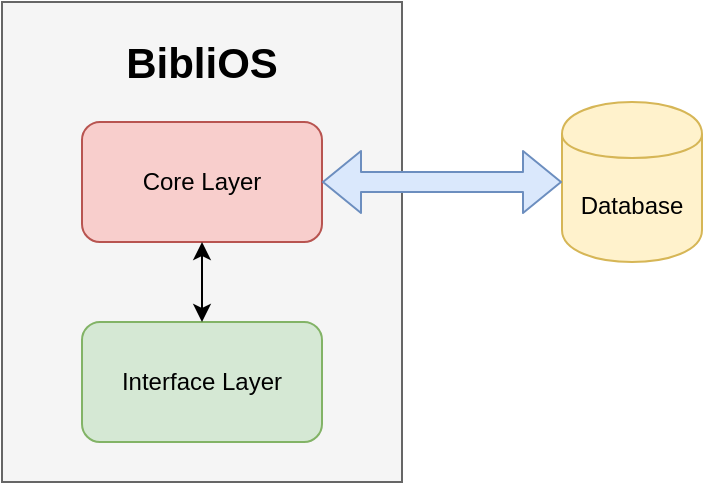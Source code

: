 <mxfile version="12.1.3" type="device" pages="1"><diagram id="fxeIoaeAtMZydRQm6szW" name="Page-1"><mxGraphModel dx="854" dy="450" grid="1" gridSize="10" guides="1" tooltips="1" connect="1" arrows="1" fold="1" page="1" pageScale="1" pageWidth="827" pageHeight="1169" math="0" shadow="0"><root><mxCell id="0"/><mxCell id="1" parent="0"/><mxCell id="jY-9VCCQuMbnVD5AjSvG-3" value="" style="rounded=0;whiteSpace=wrap;html=1;fillColor=#f5f5f5;strokeColor=#666666;fontColor=#333333;" vertex="1" parent="1"><mxGeometry x="240" y="120" width="200" height="240" as="geometry"/></mxCell><mxCell id="jY-9VCCQuMbnVD5AjSvG-1" value="&lt;div&gt;Interface Layer&lt;/div&gt;" style="rounded=1;whiteSpace=wrap;html=1;fillColor=#d5e8d4;strokeColor=#82b366;" vertex="1" parent="1"><mxGeometry x="280" y="280" width="120" height="60" as="geometry"/></mxCell><mxCell id="jY-9VCCQuMbnVD5AjSvG-2" value="Core Layer" style="rounded=1;whiteSpace=wrap;html=1;fillColor=#f8cecc;strokeColor=#b85450;" vertex="1" parent="1"><mxGeometry x="280" y="180" width="120" height="60" as="geometry"/></mxCell><mxCell id="jY-9VCCQuMbnVD5AjSvG-4" value="Database" style="shape=cylinder;whiteSpace=wrap;html=1;boundedLbl=1;backgroundOutline=1;fillColor=#fff2cc;strokeColor=#d6b656;" vertex="1" parent="1"><mxGeometry x="520" y="170" width="70" height="80" as="geometry"/></mxCell><mxCell id="jY-9VCCQuMbnVD5AjSvG-5" value="&lt;b&gt;&lt;font style=&quot;font-size: 21px&quot;&gt;BibliOS&lt;/font&gt;&lt;/b&gt;" style="text;html=1;strokeColor=none;fillColor=none;align=center;verticalAlign=middle;whiteSpace=wrap;rounded=0;" vertex="1" parent="1"><mxGeometry x="295" y="130" width="90" height="40" as="geometry"/></mxCell><mxCell id="jY-9VCCQuMbnVD5AjSvG-6" value="" style="shape=flexArrow;endArrow=classic;startArrow=classic;html=1;entryX=0;entryY=0.5;entryDx=0;entryDy=0;exitX=1;exitY=0.5;exitDx=0;exitDy=0;fillColor=#dae8fc;strokeColor=#6c8ebf;" edge="1" parent="1" source="jY-9VCCQuMbnVD5AjSvG-2" target="jY-9VCCQuMbnVD5AjSvG-4"><mxGeometry width="50" height="50" relative="1" as="geometry"><mxPoint x="240" y="430" as="sourcePoint"/><mxPoint x="290" y="380" as="targetPoint"/></mxGeometry></mxCell><mxCell id="jY-9VCCQuMbnVD5AjSvG-7" value="" style="endArrow=classic;startArrow=classic;html=1;entryX=0.5;entryY=1;entryDx=0;entryDy=0;exitX=0.5;exitY=0;exitDx=0;exitDy=0;" edge="1" parent="1" source="jY-9VCCQuMbnVD5AjSvG-1" target="jY-9VCCQuMbnVD5AjSvG-2"><mxGeometry width="50" height="50" relative="1" as="geometry"><mxPoint x="160" y="320" as="sourcePoint"/><mxPoint x="210" y="270" as="targetPoint"/></mxGeometry></mxCell></root></mxGraphModel></diagram></mxfile>